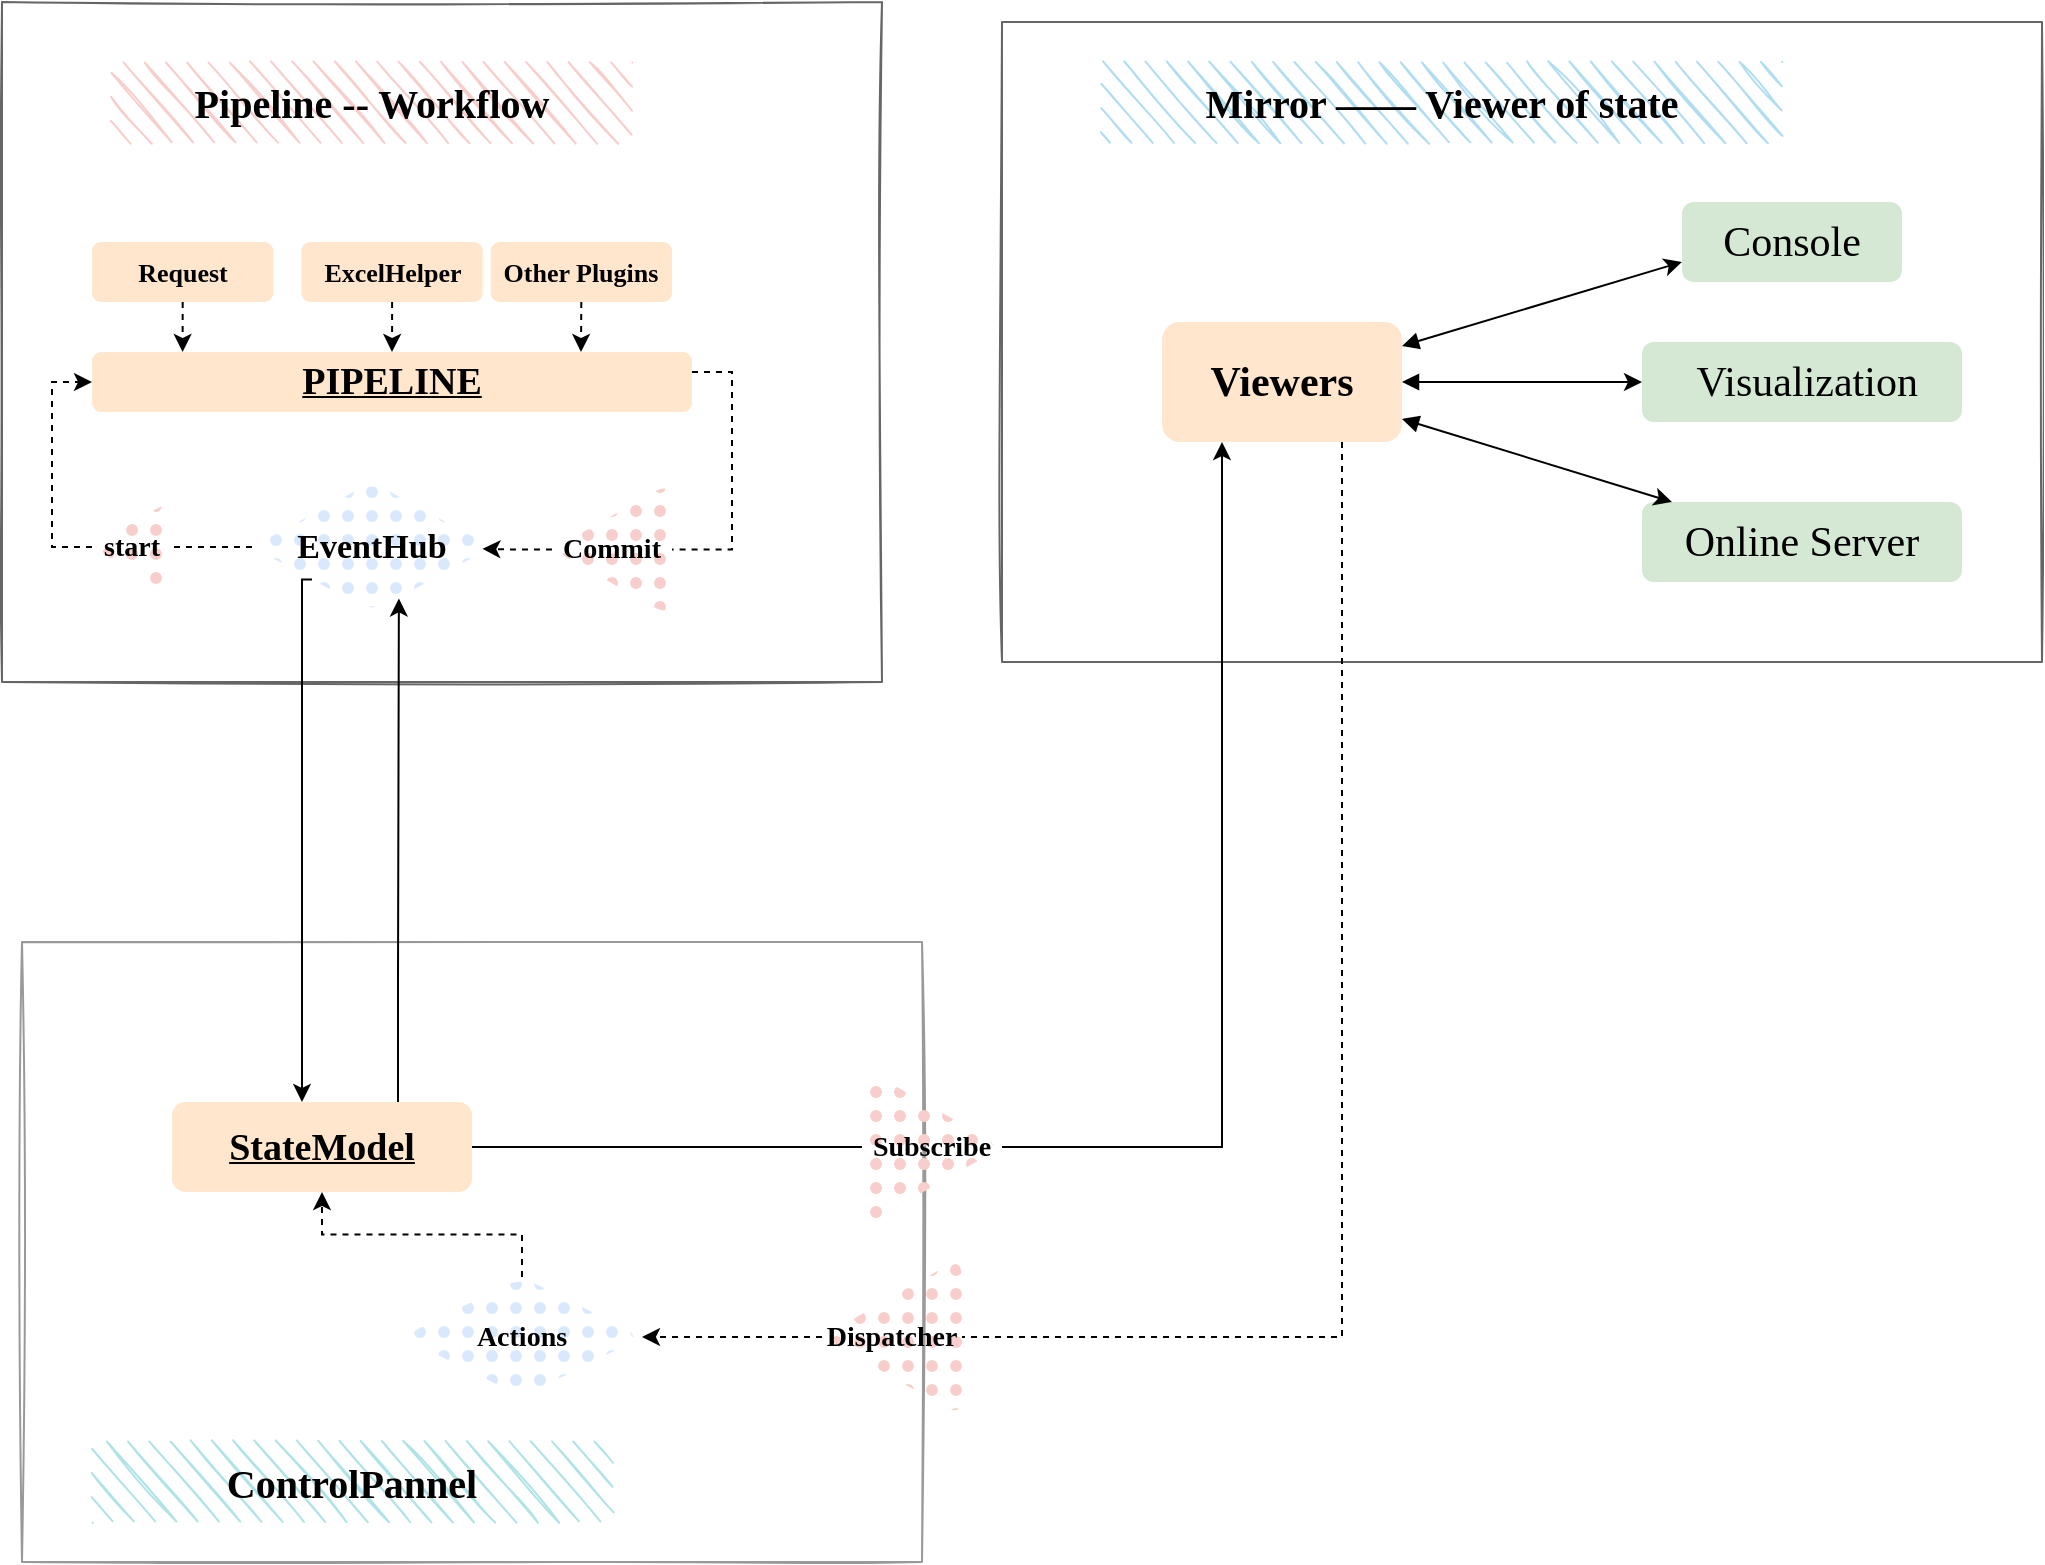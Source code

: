 <mxfile>
    <diagram id="3kprJKTUizeKL1AJmphI" name="第 1 页">
        <mxGraphModel dx="1196" dy="871" grid="1" gridSize="10" guides="1" tooltips="1" connect="1" arrows="1" fold="1" page="1" pageScale="1" pageWidth="1169" pageHeight="827" background="none" math="0" shadow="0">
            <root>
                <mxCell id="0"/>
                <mxCell id="22" value="底层" style="" parent="0"/>
                <mxCell id="175" value="" style="rounded=0;whiteSpace=wrap;html=1;labelBackgroundColor=none;sketch=1;fontSize=13;strokeWidth=1;align=center;verticalAlign=middle;opacity=40;perimeterSpacing=1;fillColor=none;" vertex="1" parent="22">
                    <mxGeometry x="70" y="500" width="450" height="310" as="geometry"/>
                </mxCell>
                <mxCell id="106" value="" style="rounded=0;whiteSpace=wrap;html=1;strokeWidth=1;sketch=1;fontSize=13;opacity=60;perimeterSpacing=1;fillColor=none;" parent="22" vertex="1">
                    <mxGeometry x="560" y="40" width="520" height="320" as="geometry"/>
                </mxCell>
                <mxCell id="93" value="" style="rounded=0;whiteSpace=wrap;html=1;strokeWidth=1;fontSize=13;opacity=60;sketch=1;perimeterSpacing=1;fillColor=none;" parent="22" vertex="1">
                    <mxGeometry x="60" y="30" width="440" height="340" as="geometry"/>
                </mxCell>
                <mxCell id="52" value="&amp;nbsp;Visualization" style="whiteSpace=wrap;html=1;strokeWidth=2;fillWeight=4;hachureGap=8;hachureAngle=45;fillColor=#d5e8d4;fontFamily=Comic Sans MS;fontSize=21;sketch=0;rounded=1;strokeColor=none;" parent="22" vertex="1">
                    <mxGeometry x="880" y="200" width="160" height="40" as="geometry"/>
                </mxCell>
                <mxCell id="69" value="Online Server" style="whiteSpace=wrap;html=1;strokeWidth=2;fillWeight=4;hachureGap=8;hachureAngle=45;fillColor=#d5e8d4;fontFamily=Comic Sans MS;fontSize=21;sketch=0;rounded=1;strokeColor=none;" parent="22" vertex="1">
                    <mxGeometry x="880" y="280" width="160" height="40" as="geometry"/>
                </mxCell>
                <mxCell id="103" style="edgeStyle=none;rounded=0;sketch=0;orthogonalLoop=1;jettySize=auto;html=1;entryX=0;entryY=0.75;entryDx=0;entryDy=0;startArrow=block;startFill=1;endSize=6;strokeColor=#000000;strokeWidth=1;" parent="22" source="96" target="10" edge="1">
                    <mxGeometry relative="1" as="geometry"/>
                </mxCell>
                <mxCell id="104" style="edgeStyle=none;rounded=0;sketch=0;orthogonalLoop=1;jettySize=auto;html=1;startArrow=block;startFill=1;endSize=6;strokeColor=#000000;strokeWidth=1;" parent="22" source="96" target="52" edge="1">
                    <mxGeometry relative="1" as="geometry"/>
                </mxCell>
                <mxCell id="105" style="edgeStyle=none;rounded=0;sketch=0;orthogonalLoop=1;jettySize=auto;html=1;startArrow=block;startFill=1;endSize=6;strokeColor=#000000;strokeWidth=1;" parent="22" source="96" target="69" edge="1">
                    <mxGeometry relative="1" as="geometry"/>
                </mxCell>
                <mxCell id="129" style="edgeStyle=orthogonalEdgeStyle;rounded=0;sketch=0;orthogonalLoop=1;jettySize=auto;html=1;entryX=0;entryY=0.5;entryDx=0;entryDy=0;dashed=1;startArrow=none;startFill=0;endArrow=none;endFill=0;endSize=6;strokeColor=#000000;strokeWidth=1;" parent="22" source="96" target="143" edge="1">
                    <mxGeometry relative="1" as="geometry">
                        <Array as="points">
                            <mxPoint x="730" y="698"/>
                        </Array>
                        <mxPoint x="495" y="720" as="targetPoint"/>
                    </mxGeometry>
                </mxCell>
                <mxCell id="96" value="Viewers" style="whiteSpace=wrap;html=1;strokeWidth=2;fillWeight=4;hachureGap=8;hachureAngle=45;fillColor=#ffe6cc;fontFamily=Comic Sans MS;fontSize=21;sketch=0;rounded=1;fontStyle=1;strokeColor=none;" parent="22" vertex="1">
                    <mxGeometry x="640" y="190" width="120" height="60" as="geometry"/>
                </mxCell>
                <UserObject label="Mirror —— Viewer of state" placeholders="1" name="Variable" id="107">
                    <mxCell style="text;html=1;fillColor=#b1ddf0;align=center;verticalAlign=middle;whiteSpace=wrap;overflow=hidden;rounded=0;dashed=1;sketch=1;fontFamily=Comic Sans MS;fontSize=20;fontStyle=1;strokeWidth=2;direction=west;hachureAngle=41;" parent="22" vertex="1">
                        <mxGeometry x="610" y="60" width="340" height="40" as="geometry"/>
                    </mxCell>
                </UserObject>
                <mxCell id="130" style="edgeStyle=orthogonalEdgeStyle;rounded=0;sketch=0;orthogonalLoop=1;jettySize=auto;html=1;entryX=1;entryY=0.5;entryDx=0;entryDy=0;dashed=1;startArrow=none;startFill=0;endArrow=classic;endFill=1;endSize=6;strokeColor=#000000;strokeWidth=1;exitX=1;exitY=0.5;exitDx=0;exitDy=0;" parent="22" source="143" target="126" edge="1">
                    <mxGeometry relative="1" as="geometry">
                        <mxPoint x="445" y="697.5" as="sourcePoint"/>
                    </mxGeometry>
                </mxCell>
                <mxCell id="137" style="edgeStyle=orthogonalEdgeStyle;rounded=0;orthogonalLoop=1;jettySize=auto;html=1;entryX=0;entryY=0.5;entryDx=0;entryDy=0;endArrow=none;endFill=0;endSize=6;strokeWidth=1;exitX=1;exitY=0.5;exitDx=0;exitDy=0;" edge="1" parent="22" source="182" target="142">
                    <mxGeometry relative="1" as="geometry">
                        <mxPoint x="510" y="592.5" as="targetPoint"/>
                        <mxPoint x="330" y="592.5" as="sourcePoint"/>
                    </mxGeometry>
                </mxCell>
                <mxCell id="128" style="edgeStyle=orthogonalEdgeStyle;rounded=0;sketch=0;orthogonalLoop=1;jettySize=auto;html=1;entryX=0.5;entryY=1;entryDx=0;entryDy=0;dashed=1;startArrow=none;startFill=0;endArrow=classic;endFill=1;endSize=6;strokeColor=#000000;strokeWidth=1;" parent="22" source="126" target="182" edge="1">
                    <mxGeometry relative="1" as="geometry">
                        <mxPoint x="155" y="622.5" as="targetPoint"/>
                    </mxGeometry>
                </mxCell>
                <mxCell id="126" value="Actions" style="rhombus;whiteSpace=wrap;html=1;fillColor=#dae8fc;rounded=1;fontFamily=Comic Sans MS;fontSize=14;fontStyle=1;strokeWidth=1;sketch=0;fillWeight=2;hachureGap=8;fillStyle=dots;strokeColor=none;" parent="22" vertex="1">
                    <mxGeometry x="260" y="667.5" width="120" height="60" as="geometry"/>
                </mxCell>
                <UserObject label="ControlPannel" placeholders="1" name="Variable" id="136">
                    <mxCell style="text;html=1;align=center;verticalAlign=middle;whiteSpace=wrap;overflow=hidden;rounded=0;sketch=1;fontFamily=Comic Sans MS;fontSize=20;fontStyle=1;fillColor=#b0e3e6;strokeWidth=2;perimeterSpacing=1;direction=east;hachureAngle=41;" vertex="1" parent="22">
                        <mxGeometry x="105" y="750" width="260" height="40" as="geometry"/>
                    </mxCell>
                </UserObject>
                <mxCell id="177" style="edgeStyle=orthogonalEdgeStyle;rounded=0;orthogonalLoop=1;jettySize=auto;html=1;entryX=0.25;entryY=1;entryDx=0;entryDy=0;fontSize=13;endArrow=classic;endFill=1;endSize=6;strokeWidth=1;" edge="1" parent="22" source="142" target="96">
                    <mxGeometry relative="1" as="geometry"/>
                </mxCell>
                <mxCell id="142" value="Subscribe" style="triangle;whiteSpace=wrap;html=1;sketch=0;strokeWidth=1;fillColor=#f8cecc;rounded=1;fontFamily=Comic Sans MS;fontSize=14;fontStyle=1;fillWeight=2;hachureGap=8;fillStyle=dots;strokeColor=none;" vertex="1" parent="22">
                    <mxGeometry x="490" y="562.5" width="70" height="80" as="geometry"/>
                </mxCell>
                <mxCell id="143" value="Dispatcher" style="triangle;whiteSpace=wrap;html=1;sketch=0;strokeWidth=1;fillColor=#f8cecc;rounded=1;fontFamily=Comic Sans MS;fontSize=14;fontStyle=1;fillWeight=2;hachureGap=8;fillStyle=dots;strokeColor=none;direction=west;" vertex="1" parent="22">
                    <mxGeometry x="470" y="657.5" width="70" height="80" as="geometry"/>
                </mxCell>
                <mxCell id="156" style="edgeStyle=orthogonalEdgeStyle;rounded=0;orthogonalLoop=1;jettySize=auto;html=1;entryX=0;entryY=0.5;entryDx=0;entryDy=0;dashed=1;endArrow=none;endFill=0;endSize=6;strokeWidth=1;" edge="1" parent="22" source="151" target="155">
                    <mxGeometry relative="1" as="geometry"/>
                </mxCell>
                <mxCell id="186" style="edgeStyle=orthogonalEdgeStyle;rounded=0;orthogonalLoop=1;jettySize=auto;html=1;exitX=0;exitY=1;exitDx=0;exitDy=0;fontSize=17;endArrow=classic;endFill=1;endSize=6;strokeWidth=1;" edge="1" parent="22" source="151" target="182">
                    <mxGeometry relative="1" as="geometry">
                        <Array as="points">
                            <mxPoint x="210" y="319"/>
                        </Array>
                    </mxGeometry>
                </mxCell>
                <mxCell id="151" value="EventHub" style="rhombus;whiteSpace=wrap;html=1;fillColor=#dae8fc;rounded=1;fontFamily=Comic Sans MS;fontSize=17;fontStyle=1;strokeWidth=1;sketch=0;fillWeight=2;hachureGap=8;fillStyle=dots;strokeColor=none;" vertex="1" parent="22">
                    <mxGeometry x="185" y="270" width="120" height="65" as="geometry"/>
                </mxCell>
                <mxCell id="166" style="edgeStyle=orthogonalEdgeStyle;rounded=0;orthogonalLoop=1;jettySize=auto;html=1;entryX=0.96;entryY=0.514;entryDx=0;entryDy=0;entryPerimeter=0;dashed=1;fontSize=13;endArrow=classic;endFill=1;endSize=6;strokeWidth=1;" edge="1" parent="22" source="152" target="151">
                    <mxGeometry relative="1" as="geometry"/>
                </mxCell>
                <mxCell id="152" value="Commit" style="triangle;whiteSpace=wrap;html=1;sketch=0;strokeWidth=1;fillColor=#f8cecc;rounded=1;fontFamily=Comic Sans MS;fontSize=14;fontStyle=1;fillWeight=2;hachureGap=8;fillStyle=dots;strokeColor=none;align=center;verticalAlign=middle;textDirection=ltr;labelBackgroundColor=none;direction=west;" vertex="1" parent="22">
                    <mxGeometry x="335" y="270" width="60" height="67.5" as="geometry"/>
                </mxCell>
                <mxCell id="174" style="edgeStyle=orthogonalEdgeStyle;rounded=0;orthogonalLoop=1;jettySize=auto;html=1;exitX=1;exitY=0.5;exitDx=0;exitDy=0;entryX=0;entryY=0.5;entryDx=0;entryDy=0;dashed=1;fontSize=13;endArrow=classic;endFill=1;endSize=6;strokeWidth=1;" edge="1" parent="22" source="155" target="163">
                    <mxGeometry relative="1" as="geometry"/>
                </mxCell>
                <mxCell id="155" value="start" style="triangle;whiteSpace=wrap;html=1;sketch=0;strokeWidth=1;fillColor=#f8cecc;rounded=1;fontFamily=Comic Sans MS;fontSize=14;fontStyle=1;fillWeight=2;hachureGap=8;fillStyle=dots;strokeColor=none;align=center;verticalAlign=middle;textDirection=ltr;labelBackgroundColor=none;direction=west;" vertex="1" parent="22">
                    <mxGeometry x="105" y="278.75" width="40" height="47.5" as="geometry"/>
                </mxCell>
                <mxCell id="165" style="edgeStyle=orthogonalEdgeStyle;rounded=0;orthogonalLoop=1;jettySize=auto;html=1;entryX=0;entryY=0.5;entryDx=0;entryDy=0;dashed=1;fontSize=13;endArrow=none;endFill=0;endSize=6;strokeWidth=1;" edge="1" parent="22" source="163" target="152">
                    <mxGeometry relative="1" as="geometry">
                        <Array as="points">
                            <mxPoint x="425" y="215"/>
                            <mxPoint x="425" y="304"/>
                        </Array>
                    </mxGeometry>
                </mxCell>
                <mxCell id="163" value="PIPELINE" style="whiteSpace=wrap;html=1;strokeWidth=1;fillWeight=4;hachureGap=8;hachureAngle=45;fillColor=#ffe6cc;fontFamily=Comic Sans MS;fontSize=19;sketch=0;rounded=1;fontStyle=5;strokeColor=none;align=center;" vertex="1" parent="22">
                    <mxGeometry x="105" y="205" width="300" height="30" as="geometry"/>
                </mxCell>
                <mxCell id="170" style="edgeStyle=orthogonalEdgeStyle;rounded=0;orthogonalLoop=1;jettySize=auto;html=1;exitX=0.5;exitY=1;exitDx=0;exitDy=0;entryX=0.151;entryY=0;entryDx=0;entryDy=0;entryPerimeter=0;dashed=1;fontSize=13;endArrow=classic;endFill=1;endSize=6;strokeWidth=1;" edge="1" parent="22" source="2" target="163">
                    <mxGeometry relative="1" as="geometry"/>
                </mxCell>
                <mxCell id="172" style="edgeStyle=orthogonalEdgeStyle;rounded=0;orthogonalLoop=1;jettySize=auto;html=1;exitX=0.5;exitY=1;exitDx=0;exitDy=0;entryX=0.815;entryY=0;entryDx=0;entryDy=0;entryPerimeter=0;dashed=1;fontSize=13;endArrow=classic;endFill=1;endSize=6;strokeWidth=1;" edge="1" parent="22" source="36" target="163">
                    <mxGeometry relative="1" as="geometry"/>
                </mxCell>
                <mxCell id="173" style="edgeStyle=orthogonalEdgeStyle;rounded=0;orthogonalLoop=1;jettySize=auto;html=1;entryX=0.5;entryY=0;entryDx=0;entryDy=0;dashed=1;fontSize=13;endArrow=classic;endFill=1;endSize=6;strokeWidth=1;" edge="1" parent="22" source="34" target="163">
                    <mxGeometry relative="1" as="geometry"/>
                </mxCell>
                <mxCell id="185" style="edgeStyle=orthogonalEdgeStyle;rounded=0;orthogonalLoop=1;jettySize=auto;html=1;entryX=0.612;entryY=0.896;entryDx=0;entryDy=0;entryPerimeter=0;fontSize=17;endArrow=classic;endFill=1;endSize=6;strokeWidth=1;" edge="1" parent="22" source="182" target="151">
                    <mxGeometry relative="1" as="geometry">
                        <Array as="points">
                            <mxPoint x="258" y="520"/>
                            <mxPoint x="258" y="520"/>
                        </Array>
                    </mxGeometry>
                </mxCell>
                <mxCell id="182" value="StateModel" style="whiteSpace=wrap;html=1;strokeWidth=1;fillWeight=4;hachureGap=8;hachureAngle=45;fillColor=#ffe6cc;fontFamily=Comic Sans MS;fontSize=19;sketch=0;rounded=1;fontStyle=5;strokeColor=none;align=center;" vertex="1" parent="22">
                    <mxGeometry x="145" y="580" width="150" height="45" as="geometry"/>
                </mxCell>
                <mxCell id="1" parent="0"/>
                <mxCell id="10" value="Console" style="whiteSpace=wrap;html=1;strokeWidth=2;fillWeight=4;hachureGap=8;hachureAngle=45;fillColor=#d5e8d4;fontFamily=Comic Sans MS;fontSize=21;sketch=0;rounded=1;strokeColor=none;" parent="1" vertex="1">
                    <mxGeometry x="900" y="130" width="110" height="40" as="geometry"/>
                </mxCell>
                <UserObject label="Pipeline -- Workflow" placeholders="1" name="Variable" id="33">
                    <mxCell style="text;html=1;align=center;verticalAlign=middle;whiteSpace=wrap;overflow=hidden;rounded=0;dashed=1;sketch=1;fontFamily=Comic Sans MS;fontSize=20;fontStyle=1;fillColor=#f8cecc;strokeWidth=2;direction=west;hachureAngle=41;" parent="1" vertex="1">
                        <mxGeometry x="115" y="60" width="260" height="40" as="geometry"/>
                    </mxCell>
                </UserObject>
                <mxCell id="169" value="" style="group" vertex="1" connectable="0" parent="1">
                    <mxGeometry x="105" y="150" width="290" height="30" as="geometry"/>
                </mxCell>
                <mxCell id="2" value="Request" style="whiteSpace=wrap;html=1;strokeWidth=1;fillWeight=4;hachureGap=8;hachureAngle=45;fillColor=#ffe6cc;fontFamily=Comic Sans MS;fontSize=13;sketch=0;rounded=1;fontStyle=1;strokeColor=none;" parent="169" vertex="1">
                    <mxGeometry width="90.687" height="30" as="geometry"/>
                </mxCell>
                <mxCell id="34" value="ExcelHelper" style="whiteSpace=wrap;html=1;strokeWidth=1;fillWeight=4;hachureGap=8;hachureAngle=45;fillColor=#ffe6cc;fontFamily=Comic Sans MS;fontSize=13;sketch=0;rounded=1;fontStyle=1;strokeColor=none;" parent="169" vertex="1">
                    <mxGeometry x="104.656" width="90.687" height="30" as="geometry"/>
                </mxCell>
                <mxCell id="36" value="Other Plugins" style="whiteSpace=wrap;html=1;strokeWidth=1;fillWeight=4;hachureGap=8;hachureAngle=45;fillColor=#ffe6cc;fontFamily=Comic Sans MS;fontSize=13;sketch=0;rounded=1;fontStyle=1;strokeColor=none;" parent="169" vertex="1">
                    <mxGeometry x="199.313" width="90.687" height="30" as="geometry"/>
                </mxCell>
            </root>
        </mxGraphModel>
    </diagram>
</mxfile>
